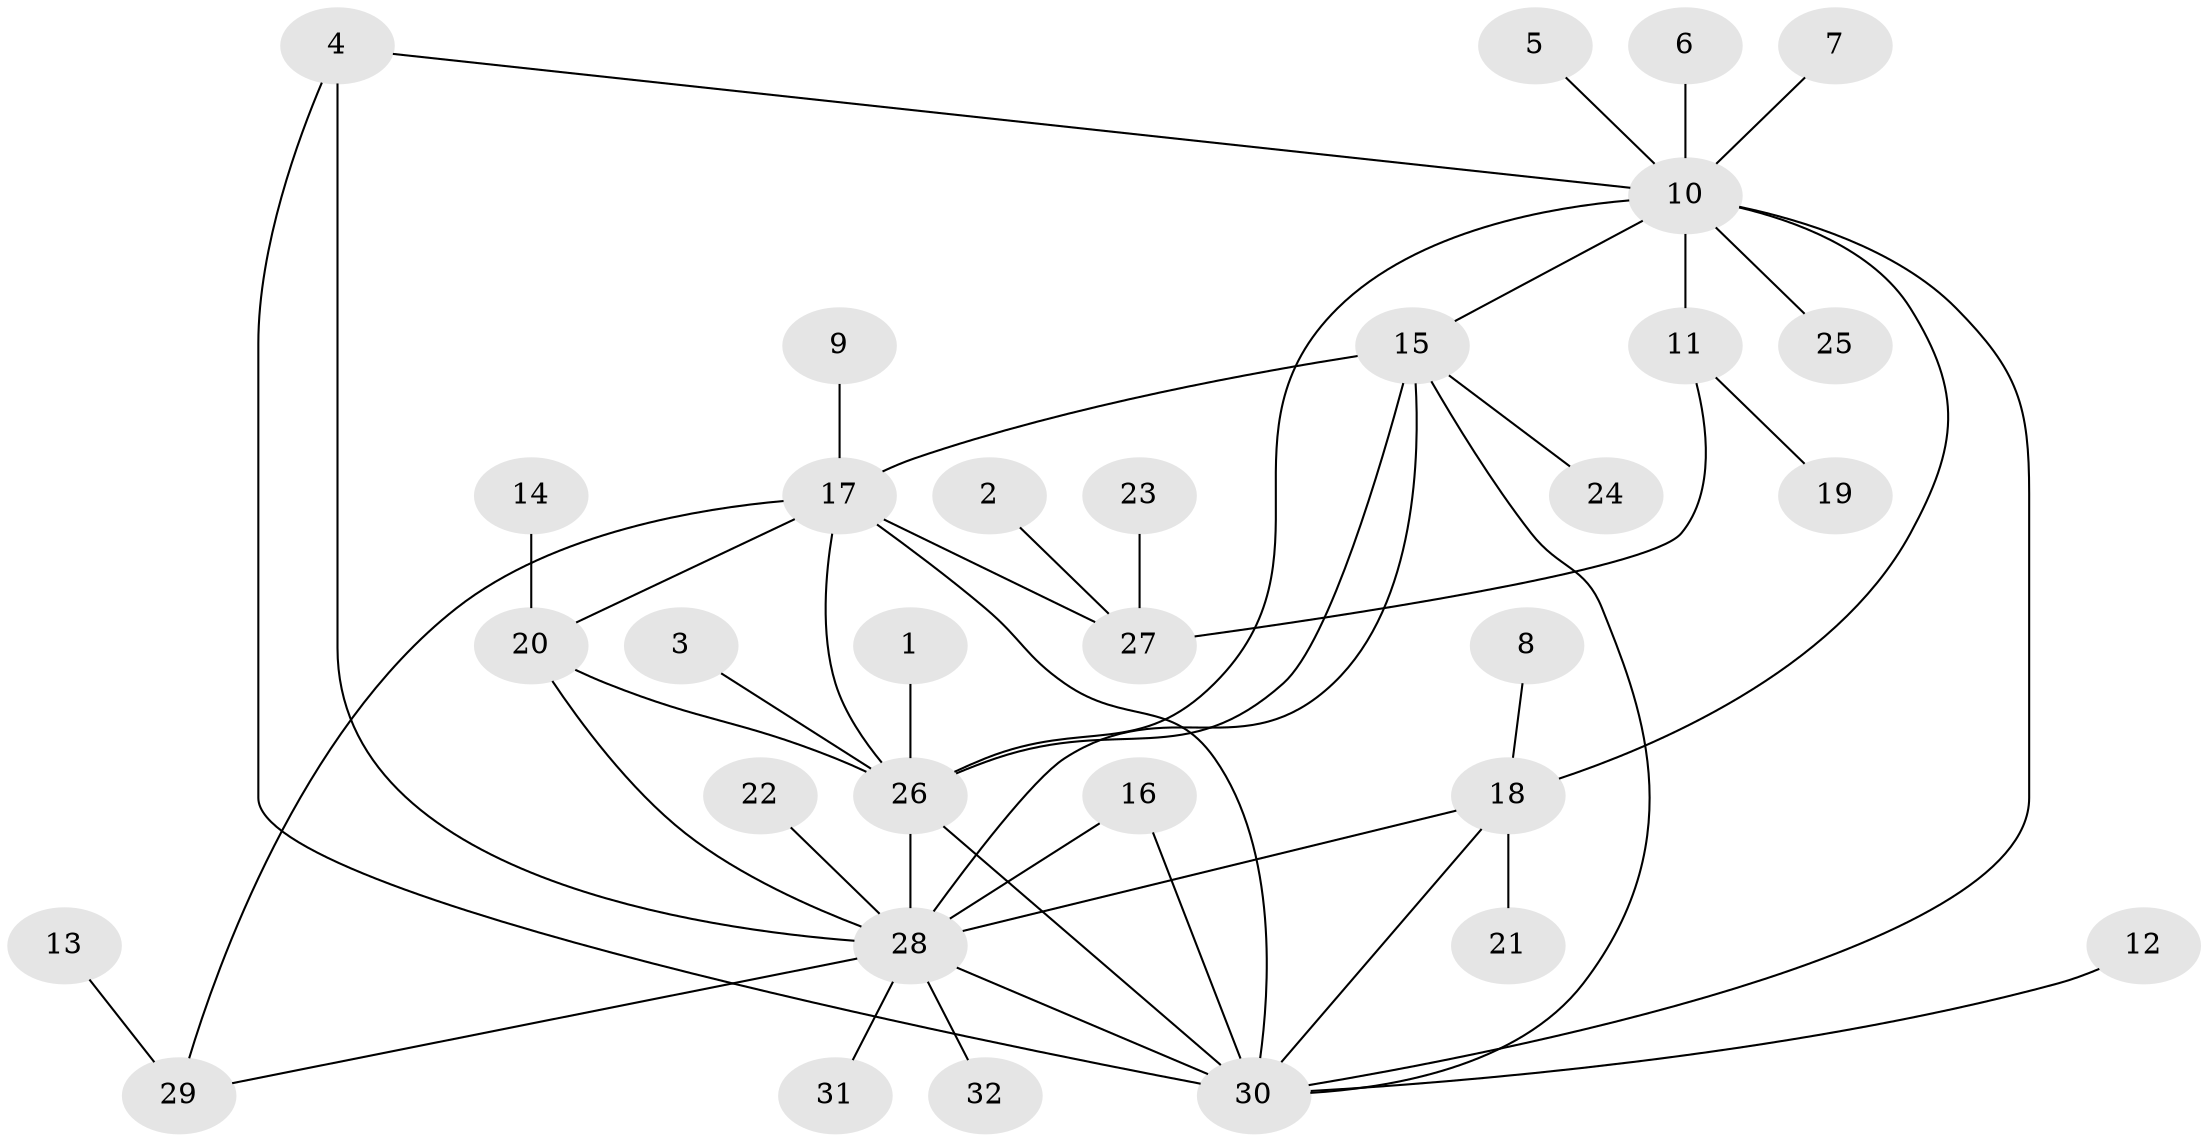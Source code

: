 // original degree distribution, {11: 0.015625, 8: 0.015625, 5: 0.03125, 6: 0.0625, 3: 0.109375, 2: 0.171875, 1: 0.515625, 9: 0.015625, 10: 0.015625, 4: 0.015625, 7: 0.03125}
// Generated by graph-tools (version 1.1) at 2025/49/03/09/25 03:49:53]
// undirected, 32 vertices, 47 edges
graph export_dot {
graph [start="1"]
  node [color=gray90,style=filled];
  1;
  2;
  3;
  4;
  5;
  6;
  7;
  8;
  9;
  10;
  11;
  12;
  13;
  14;
  15;
  16;
  17;
  18;
  19;
  20;
  21;
  22;
  23;
  24;
  25;
  26;
  27;
  28;
  29;
  30;
  31;
  32;
  1 -- 26 [weight=1.0];
  2 -- 27 [weight=1.0];
  3 -- 26 [weight=1.0];
  4 -- 10 [weight=1.0];
  4 -- 28 [weight=1.0];
  4 -- 30 [weight=1.0];
  5 -- 10 [weight=1.0];
  6 -- 10 [weight=1.0];
  7 -- 10 [weight=1.0];
  8 -- 18 [weight=1.0];
  9 -- 17 [weight=2.0];
  10 -- 11 [weight=1.0];
  10 -- 15 [weight=1.0];
  10 -- 18 [weight=1.0];
  10 -- 25 [weight=1.0];
  10 -- 26 [weight=1.0];
  10 -- 30 [weight=1.0];
  11 -- 19 [weight=1.0];
  11 -- 27 [weight=1.0];
  12 -- 30 [weight=1.0];
  13 -- 29 [weight=1.0];
  14 -- 20 [weight=1.0];
  15 -- 17 [weight=2.0];
  15 -- 24 [weight=1.0];
  15 -- 26 [weight=1.0];
  15 -- 28 [weight=1.0];
  15 -- 30 [weight=1.0];
  16 -- 28 [weight=1.0];
  16 -- 30 [weight=1.0];
  17 -- 20 [weight=1.0];
  17 -- 26 [weight=1.0];
  17 -- 27 [weight=1.0];
  17 -- 29 [weight=1.0];
  17 -- 30 [weight=1.0];
  18 -- 21 [weight=1.0];
  18 -- 28 [weight=1.0];
  18 -- 30 [weight=1.0];
  20 -- 26 [weight=1.0];
  20 -- 28 [weight=1.0];
  22 -- 28 [weight=1.0];
  23 -- 27 [weight=1.0];
  26 -- 28 [weight=1.0];
  26 -- 30 [weight=1.0];
  28 -- 29 [weight=1.0];
  28 -- 30 [weight=1.0];
  28 -- 31 [weight=1.0];
  28 -- 32 [weight=1.0];
}

